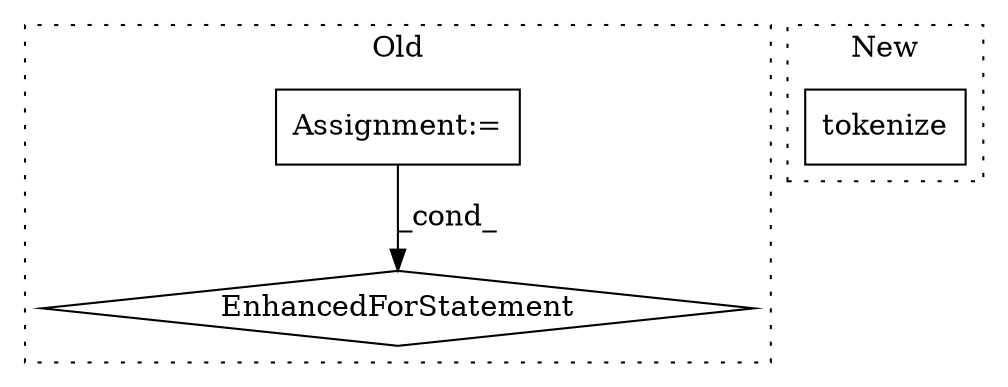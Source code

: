 digraph G {
subgraph cluster0 {
1 [label="EnhancedForStatement" a="70" s="3773,3844" l="57,2" shape="diamond"];
3 [label="Assignment:=" a="7" s="3582" l="1" shape="box"];
label = "Old";
style="dotted";
}
subgraph cluster1 {
2 [label="tokenize" a="32" s="3660,3683" l="9,1" shape="box"];
label = "New";
style="dotted";
}
3 -> 1 [label="_cond_"];
}